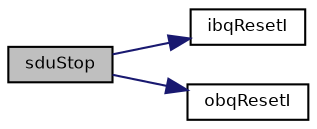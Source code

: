 digraph "sduStop"
{
  bgcolor="transparent";
  edge [fontname="Helvetica",fontsize="8",labelfontname="Helvetica",labelfontsize="8"];
  node [fontname="Helvetica",fontsize="8",shape=record];
  rankdir="LR";
  Node8 [label="sduStop",height=0.2,width=0.4,color="black", fillcolor="grey75", style="filled", fontcolor="black"];
  Node8 -> Node9 [color="midnightblue",fontsize="8",style="solid",fontname="Helvetica"];
  Node9 [label="ibqResetI",height=0.2,width=0.4,color="black",URL="$group___h_a_l___b_u_f_f_e_r_s.html#gabb11859756f526b7f2150aaef6a4667c",tooltip="Resets an input buffers queue. "];
  Node8 -> Node10 [color="midnightblue",fontsize="8",style="solid",fontname="Helvetica"];
  Node10 [label="obqResetI",height=0.2,width=0.4,color="black",URL="$group___h_a_l___b_u_f_f_e_r_s.html#gaddd8be7bc7d1c4c18ca709aff412f79c",tooltip="Resets an output buffers queue. "];
}
